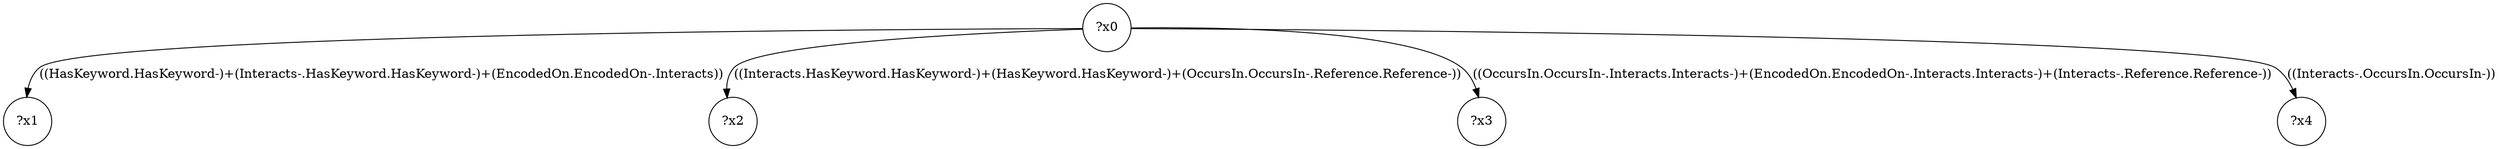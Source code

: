 digraph g {
	x0 [shape=circle, label="?x0"];
	x1 [shape=circle, label="?x1"];
	x0 -> x1 [label="((HasKeyword.HasKeyword-)+(Interacts-.HasKeyword.HasKeyword-)+(EncodedOn.EncodedOn-.Interacts))"];
	x2 [shape=circle, label="?x2"];
	x0 -> x2 [label="((Interacts.HasKeyword.HasKeyword-)+(HasKeyword.HasKeyword-)+(OccursIn.OccursIn-.Reference.Reference-))"];
	x3 [shape=circle, label="?x3"];
	x0 -> x3 [label="((OccursIn.OccursIn-.Interacts.Interacts-)+(EncodedOn.EncodedOn-.Interacts.Interacts-)+(Interacts-.Reference.Reference-))"];
	x4 [shape=circle, label="?x4"];
	x0 -> x4 [label="((Interacts-.OccursIn.OccursIn-))"];
}
